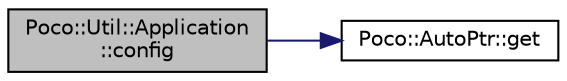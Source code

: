 digraph "Poco::Util::Application::config"
{
 // LATEX_PDF_SIZE
  edge [fontname="Helvetica",fontsize="10",labelfontname="Helvetica",labelfontsize="10"];
  node [fontname="Helvetica",fontsize="10",shape=record];
  rankdir="LR";
  Node1 [label="Poco::Util::Application\l::config",height=0.2,width=0.4,color="black", fillcolor="grey75", style="filled", fontcolor="black",tooltip="Returns the full command path used to invoke the application."];
  Node1 -> Node2 [color="midnightblue",fontsize="10",style="solid",fontname="Helvetica"];
  Node2 [label="Poco::AutoPtr::get",height=0.2,width=0.4,color="black", fillcolor="white", style="filled",URL="$classPoco_1_1AutoPtr.html#aa6160c2516e77726050e216d8003585c",tooltip=" "];
}
